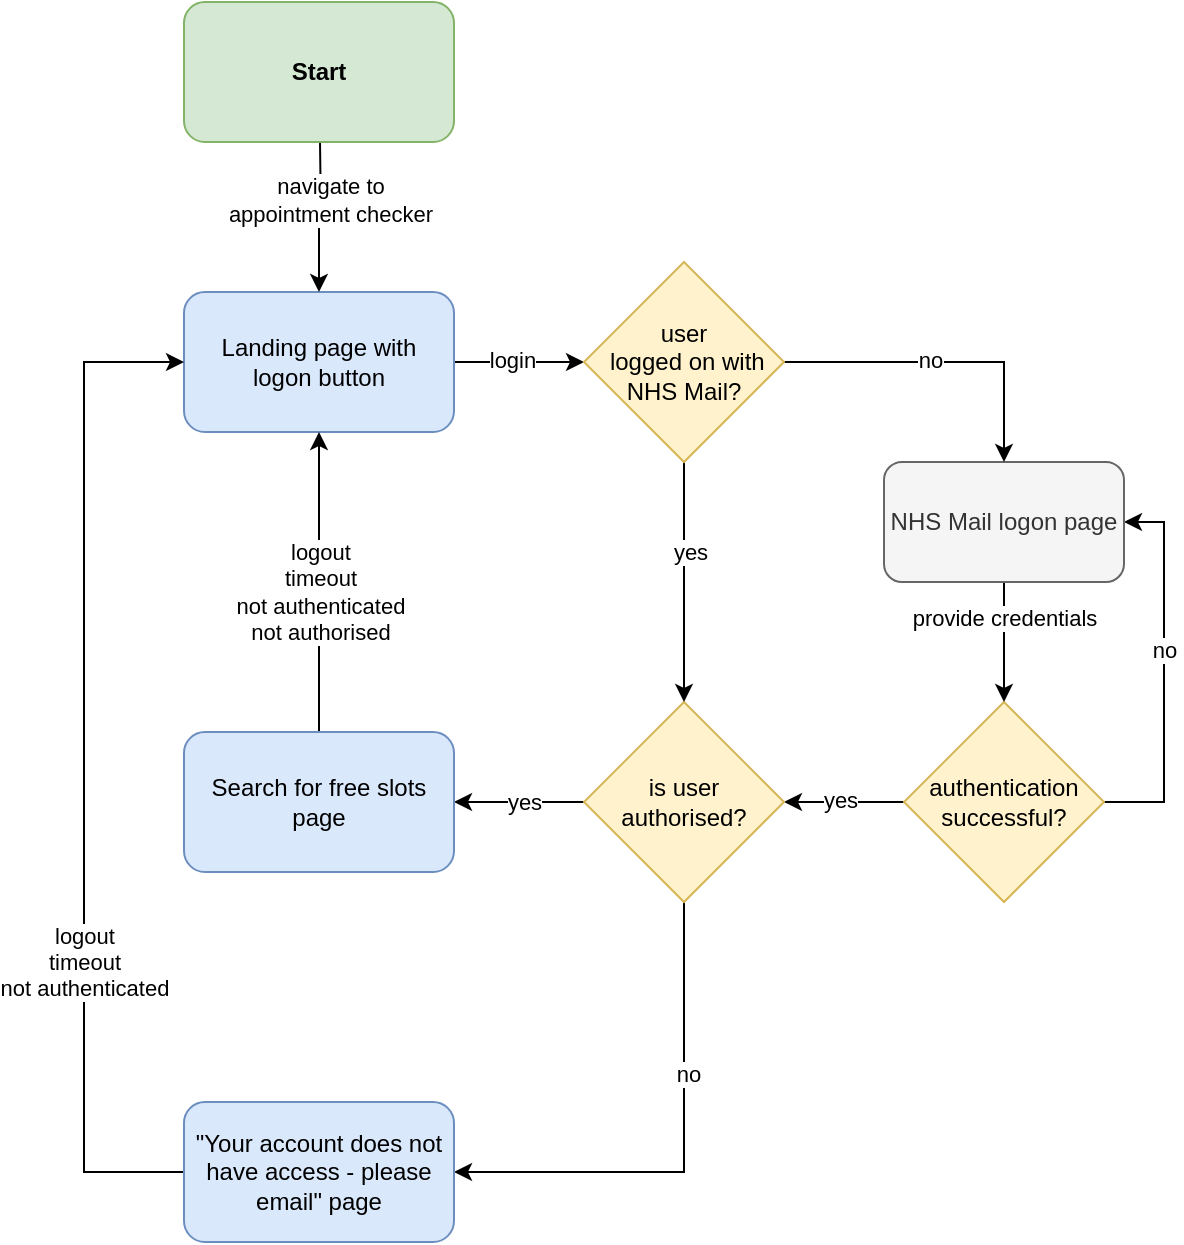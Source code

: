 <mxfile version="13.6.10" type="device"><diagram id="C5RBs43oDa-KdzZeNtuy" name="Page-1"><mxGraphModel dx="1061" dy="967" grid="1" gridSize="10" guides="1" tooltips="1" connect="1" arrows="1" fold="1" page="1" pageScale="1" pageWidth="827" pageHeight="1169" math="0" shadow="0"><root><mxCell id="WIyWlLk6GJQsqaUBKTNV-0"/><mxCell id="WIyWlLk6GJQsqaUBKTNV-1" parent="WIyWlLk6GJQsqaUBKTNV-0"/><mxCell id="4Bm3vftE56TEj9ZPdC-9-7" style="edgeStyle=orthogonalEdgeStyle;rounded=0;orthogonalLoop=1;jettySize=auto;html=1;exitX=1;exitY=0.5;exitDx=0;exitDy=0;entryX=1;entryY=0.5;entryDx=0;entryDy=0;" parent="WIyWlLk6GJQsqaUBKTNV-1" source="4Bm3vftE56TEj9ZPdC-9-2" target="4Bm3vftE56TEj9ZPdC-9-3" edge="1"><mxGeometry relative="1" as="geometry"><Array as="points"><mxPoint x="610" y="450"/><mxPoint x="610" y="310"/></Array></mxGeometry></mxCell><mxCell id="4Bm3vftE56TEj9ZPdC-9-8" value="no" style="edgeLabel;html=1;align=center;verticalAlign=middle;resizable=0;points=[];" parent="4Bm3vftE56TEj9ZPdC-9-7" vertex="1" connectable="0"><mxGeometry x="0.118" relative="1" as="geometry"><mxPoint as="offset"/></mxGeometry></mxCell><mxCell id="4Bm3vftE56TEj9ZPdC-9-13" style="edgeStyle=orthogonalEdgeStyle;rounded=0;orthogonalLoop=1;jettySize=auto;html=1;exitX=0;exitY=0.5;exitDx=0;exitDy=0;entryX=1;entryY=0.5;entryDx=0;entryDy=0;" parent="WIyWlLk6GJQsqaUBKTNV-1" source="4Bm3vftE56TEj9ZPdC-9-2" target="4Bm3vftE56TEj9ZPdC-9-12" edge="1"><mxGeometry relative="1" as="geometry"/></mxCell><mxCell id="4Bm3vftE56TEj9ZPdC-9-15" value="yes" style="edgeLabel;html=1;align=center;verticalAlign=middle;resizable=0;points=[];" parent="4Bm3vftE56TEj9ZPdC-9-13" vertex="1" connectable="0"><mxGeometry x="0.067" y="-1" relative="1" as="geometry"><mxPoint as="offset"/></mxGeometry></mxCell><mxCell id="4Bm3vftE56TEj9ZPdC-9-2" value="authentication successful?" style="rhombus;whiteSpace=wrap;html=1;fillColor=#fff2cc;strokeColor=#d6b656;" parent="WIyWlLk6GJQsqaUBKTNV-1" vertex="1"><mxGeometry x="480" y="400" width="100" height="100" as="geometry"/></mxCell><mxCell id="4Bm3vftE56TEj9ZPdC-9-6" style="edgeStyle=orthogonalEdgeStyle;rounded=0;orthogonalLoop=1;jettySize=auto;html=1;exitX=0.5;exitY=1;exitDx=0;exitDy=0;entryX=0.5;entryY=0;entryDx=0;entryDy=0;" parent="WIyWlLk6GJQsqaUBKTNV-1" source="4Bm3vftE56TEj9ZPdC-9-3" target="4Bm3vftE56TEj9ZPdC-9-2" edge="1"><mxGeometry relative="1" as="geometry"/></mxCell><mxCell id="4Bm3vftE56TEj9ZPdC-9-54" value="provide credentials" style="edgeLabel;html=1;align=center;verticalAlign=middle;resizable=0;points=[];" parent="4Bm3vftE56TEj9ZPdC-9-6" vertex="1" connectable="0"><mxGeometry x="-0.4" relative="1" as="geometry"><mxPoint as="offset"/></mxGeometry></mxCell><mxCell id="4Bm3vftE56TEj9ZPdC-9-3" value="NHS Mail logon page" style="rounded=1;whiteSpace=wrap;html=1;fillColor=#f5f5f5;strokeColor=#666666;fontColor=#333333;" parent="WIyWlLk6GJQsqaUBKTNV-1" vertex="1"><mxGeometry x="470" y="280" width="120" height="60" as="geometry"/></mxCell><mxCell id="4Bm3vftE56TEj9ZPdC-9-18" style="edgeStyle=orthogonalEdgeStyle;rounded=0;orthogonalLoop=1;jettySize=auto;html=1;exitX=0.5;exitY=1;exitDx=0;exitDy=0;entryX=1;entryY=0.5;entryDx=0;entryDy=0;" parent="WIyWlLk6GJQsqaUBKTNV-1" source="4Bm3vftE56TEj9ZPdC-9-12" edge="1" target="4Bm3vftE56TEj9ZPdC-9-30"><mxGeometry relative="1" as="geometry"><mxPoint x="370" y="570" as="targetPoint"/></mxGeometry></mxCell><mxCell id="4Bm3vftE56TEj9ZPdC-9-21" value="no" style="edgeLabel;html=1;align=center;verticalAlign=middle;resizable=0;points=[];" parent="4Bm3vftE56TEj9ZPdC-9-18" vertex="1" connectable="0"><mxGeometry x="-0.314" y="2" relative="1" as="geometry"><mxPoint as="offset"/></mxGeometry></mxCell><mxCell id="4Bm3vftE56TEj9ZPdC-9-31" style="edgeStyle=orthogonalEdgeStyle;rounded=0;orthogonalLoop=1;jettySize=auto;html=1;exitX=0;exitY=0.5;exitDx=0;exitDy=0;entryX=1;entryY=0.5;entryDx=0;entryDy=0;" parent="WIyWlLk6GJQsqaUBKTNV-1" source="4Bm3vftE56TEj9ZPdC-9-12" target="4Bm3vftE56TEj9ZPdC-9-29" edge="1"><mxGeometry relative="1" as="geometry"/></mxCell><mxCell id="4Bm3vftE56TEj9ZPdC-9-56" value="yes" style="edgeLabel;html=1;align=center;verticalAlign=middle;resizable=0;points=[];" parent="4Bm3vftE56TEj9ZPdC-9-31" vertex="1" connectable="0"><mxGeometry x="0.323" y="-1" relative="1" as="geometry"><mxPoint x="13" y="1" as="offset"/></mxGeometry></mxCell><mxCell id="4Bm3vftE56TEj9ZPdC-9-12" value="is user authorised?" style="rhombus;whiteSpace=wrap;html=1;fillColor=#fff2cc;strokeColor=#d6b656;" parent="WIyWlLk6GJQsqaUBKTNV-1" vertex="1"><mxGeometry x="320" y="400" width="100" height="100" as="geometry"/></mxCell><mxCell id="4Bm3vftE56TEj9ZPdC-9-35" style="edgeStyle=orthogonalEdgeStyle;rounded=0;orthogonalLoop=1;jettySize=auto;html=1;exitX=1;exitY=0.5;exitDx=0;exitDy=0;entryX=0;entryY=0.5;entryDx=0;entryDy=0;" parent="WIyWlLk6GJQsqaUBKTNV-1" source="4Bm3vftE56TEj9ZPdC-9-28" target="4Bm3vftE56TEj9ZPdC-9-34" edge="1"><mxGeometry relative="1" as="geometry"/></mxCell><mxCell id="4Bm3vftE56TEj9ZPdC-9-42" value="login" style="edgeLabel;html=1;align=center;verticalAlign=middle;resizable=0;points=[];" parent="4Bm3vftE56TEj9ZPdC-9-35" vertex="1" connectable="0"><mxGeometry x="-0.108" y="1" relative="1" as="geometry"><mxPoint as="offset"/></mxGeometry></mxCell><mxCell id="4Bm3vftE56TEj9ZPdC-9-28" value="Landing page with &lt;br&gt;logon button" style="rounded=1;whiteSpace=wrap;html=1;fillColor=#dae8fc;strokeColor=#6c8ebf;" parent="WIyWlLk6GJQsqaUBKTNV-1" vertex="1"><mxGeometry x="120" y="195" width="135" height="70" as="geometry"/></mxCell><mxCell id="4Bm3vftE56TEj9ZPdC-9-40" style="edgeStyle=orthogonalEdgeStyle;rounded=0;orthogonalLoop=1;jettySize=auto;html=1;exitX=0.5;exitY=0;exitDx=0;exitDy=0;entryX=0.5;entryY=1;entryDx=0;entryDy=0;" parent="WIyWlLk6GJQsqaUBKTNV-1" source="4Bm3vftE56TEj9ZPdC-9-29" target="4Bm3vftE56TEj9ZPdC-9-28" edge="1"><mxGeometry relative="1" as="geometry"/></mxCell><mxCell id="4Bm3vftE56TEj9ZPdC-9-41" value="logout&lt;br&gt;timeout&lt;br&gt;not authenticated&lt;br&gt;not authorised" style="edgeLabel;html=1;align=center;verticalAlign=middle;resizable=0;points=[];" parent="4Bm3vftE56TEj9ZPdC-9-40" vertex="1" connectable="0"><mxGeometry x="-0.067" y="1" relative="1" as="geometry"><mxPoint x="1" as="offset"/></mxGeometry></mxCell><mxCell id="4Bm3vftE56TEj9ZPdC-9-29" value="Search for free slots page" style="rounded=1;whiteSpace=wrap;html=1;fillColor=#dae8fc;strokeColor=#6c8ebf;" parent="WIyWlLk6GJQsqaUBKTNV-1" vertex="1"><mxGeometry x="120" y="415" width="135" height="70" as="geometry"/></mxCell><mxCell id="4Bm3vftE56TEj9ZPdC-9-44" style="edgeStyle=orthogonalEdgeStyle;rounded=0;orthogonalLoop=1;jettySize=auto;html=1;exitX=0;exitY=0.5;exitDx=0;exitDy=0;entryX=0;entryY=0.5;entryDx=0;entryDy=0;" parent="WIyWlLk6GJQsqaUBKTNV-1" source="4Bm3vftE56TEj9ZPdC-9-30" target="4Bm3vftE56TEj9ZPdC-9-28" edge="1"><mxGeometry relative="1" as="geometry"><Array as="points"><mxPoint x="70" y="635"/><mxPoint x="70" y="230"/></Array></mxGeometry></mxCell><mxCell id="4Bm3vftE56TEj9ZPdC-9-45" value="logout&lt;br&gt;timeout&lt;br&gt;not authenticated" style="edgeLabel;html=1;align=center;verticalAlign=middle;resizable=0;points=[];" parent="4Bm3vftE56TEj9ZPdC-9-44" vertex="1" connectable="0"><mxGeometry x="-0.471" y="-117" relative="1" as="geometry"><mxPoint x="-117" y="-22" as="offset"/></mxGeometry></mxCell><mxCell id="4Bm3vftE56TEj9ZPdC-9-30" value="&quot;Your account does not have access - please email&quot; page" style="rounded=1;whiteSpace=wrap;html=1;fillColor=#dae8fc;strokeColor=#6c8ebf;" parent="WIyWlLk6GJQsqaUBKTNV-1" vertex="1"><mxGeometry x="120" y="600" width="135" height="70" as="geometry"/></mxCell><mxCell id="4Bm3vftE56TEj9ZPdC-9-51" style="edgeStyle=orthogonalEdgeStyle;rounded=0;orthogonalLoop=1;jettySize=auto;html=1;entryX=0.5;entryY=0;entryDx=0;entryDy=0;" parent="WIyWlLk6GJQsqaUBKTNV-1" target="4Bm3vftE56TEj9ZPdC-9-28" edge="1"><mxGeometry relative="1" as="geometry"><mxPoint x="188" y="120" as="sourcePoint"/></mxGeometry></mxCell><mxCell id="4Bm3vftE56TEj9ZPdC-9-52" value="navigate to &lt;br&gt;appointment checker" style="edgeLabel;html=1;align=center;verticalAlign=middle;resizable=0;points=[];" parent="4Bm3vftE56TEj9ZPdC-9-51" vertex="1" connectable="0"><mxGeometry x="-0.243" y="4" relative="1" as="geometry"><mxPoint as="offset"/></mxGeometry></mxCell><mxCell id="4Bm3vftE56TEj9ZPdC-9-36" style="edgeStyle=orthogonalEdgeStyle;rounded=0;orthogonalLoop=1;jettySize=auto;html=1;exitX=1;exitY=0.5;exitDx=0;exitDy=0;entryX=0.5;entryY=0;entryDx=0;entryDy=0;" parent="WIyWlLk6GJQsqaUBKTNV-1" source="4Bm3vftE56TEj9ZPdC-9-34" target="4Bm3vftE56TEj9ZPdC-9-3" edge="1"><mxGeometry relative="1" as="geometry"/></mxCell><mxCell id="4Bm3vftE56TEj9ZPdC-9-37" value="no" style="edgeLabel;html=1;align=center;verticalAlign=middle;resizable=0;points=[];" parent="4Bm3vftE56TEj9ZPdC-9-36" vertex="1" connectable="0"><mxGeometry x="-0.087" y="1" relative="1" as="geometry"><mxPoint as="offset"/></mxGeometry></mxCell><mxCell id="4Bm3vftE56TEj9ZPdC-9-38" style="edgeStyle=orthogonalEdgeStyle;rounded=0;orthogonalLoop=1;jettySize=auto;html=1;exitX=0.5;exitY=1;exitDx=0;exitDy=0;entryX=0.5;entryY=0;entryDx=0;entryDy=0;" parent="WIyWlLk6GJQsqaUBKTNV-1" source="4Bm3vftE56TEj9ZPdC-9-34" target="4Bm3vftE56TEj9ZPdC-9-12" edge="1"><mxGeometry relative="1" as="geometry"/></mxCell><mxCell id="4Bm3vftE56TEj9ZPdC-9-39" value="yes" style="edgeLabel;html=1;align=center;verticalAlign=middle;resizable=0;points=[];" parent="4Bm3vftE56TEj9ZPdC-9-38" vertex="1" connectable="0"><mxGeometry x="-0.25" y="3" relative="1" as="geometry"><mxPoint as="offset"/></mxGeometry></mxCell><mxCell id="4Bm3vftE56TEj9ZPdC-9-34" value="user&lt;br&gt;&amp;nbsp;logged on with NHS Mail?" style="rhombus;whiteSpace=wrap;html=1;fillColor=#fff2cc;strokeColor=#d6b656;" parent="WIyWlLk6GJQsqaUBKTNV-1" vertex="1"><mxGeometry x="320" y="180" width="100" height="100" as="geometry"/></mxCell><mxCell id="4Bm3vftE56TEj9ZPdC-9-46" value="" style="shape=image;html=1;verticalAlign=top;verticalLabelPosition=bottom;labelBackgroundColor=#ffffff;imageAspect=0;aspect=fixed;image=https://cdn4.iconfinder.com/data/icons/user-interface-181/32/Padlock-128.png" parent="WIyWlLk6GJQsqaUBKTNV-1" vertex="1"><mxGeometry x="232" y="460" width="20" height="20" as="geometry"/></mxCell><mxCell id="4Bm3vftE56TEj9ZPdC-9-47" value="" style="shape=image;html=1;verticalAlign=top;verticalLabelPosition=bottom;labelBackgroundColor=#ffffff;imageAspect=0;aspect=fixed;image=https://cdn4.iconfinder.com/data/icons/user-interface-181/32/Padlock-128.png" parent="WIyWlLk6GJQsqaUBKTNV-1" vertex="1"><mxGeometry x="232" y="642" width="20" height="20" as="geometry"/></mxCell><mxCell id="4Bm3vftE56TEj9ZPdC-9-55" value="&lt;b&gt;Start&lt;/b&gt;" style="rounded=1;whiteSpace=wrap;html=1;fillColor=#d5e8d4;strokeColor=#82b366;" parent="WIyWlLk6GJQsqaUBKTNV-1" vertex="1"><mxGeometry x="120" y="50" width="135" height="70" as="geometry"/></mxCell></root></mxGraphModel></diagram></mxfile>